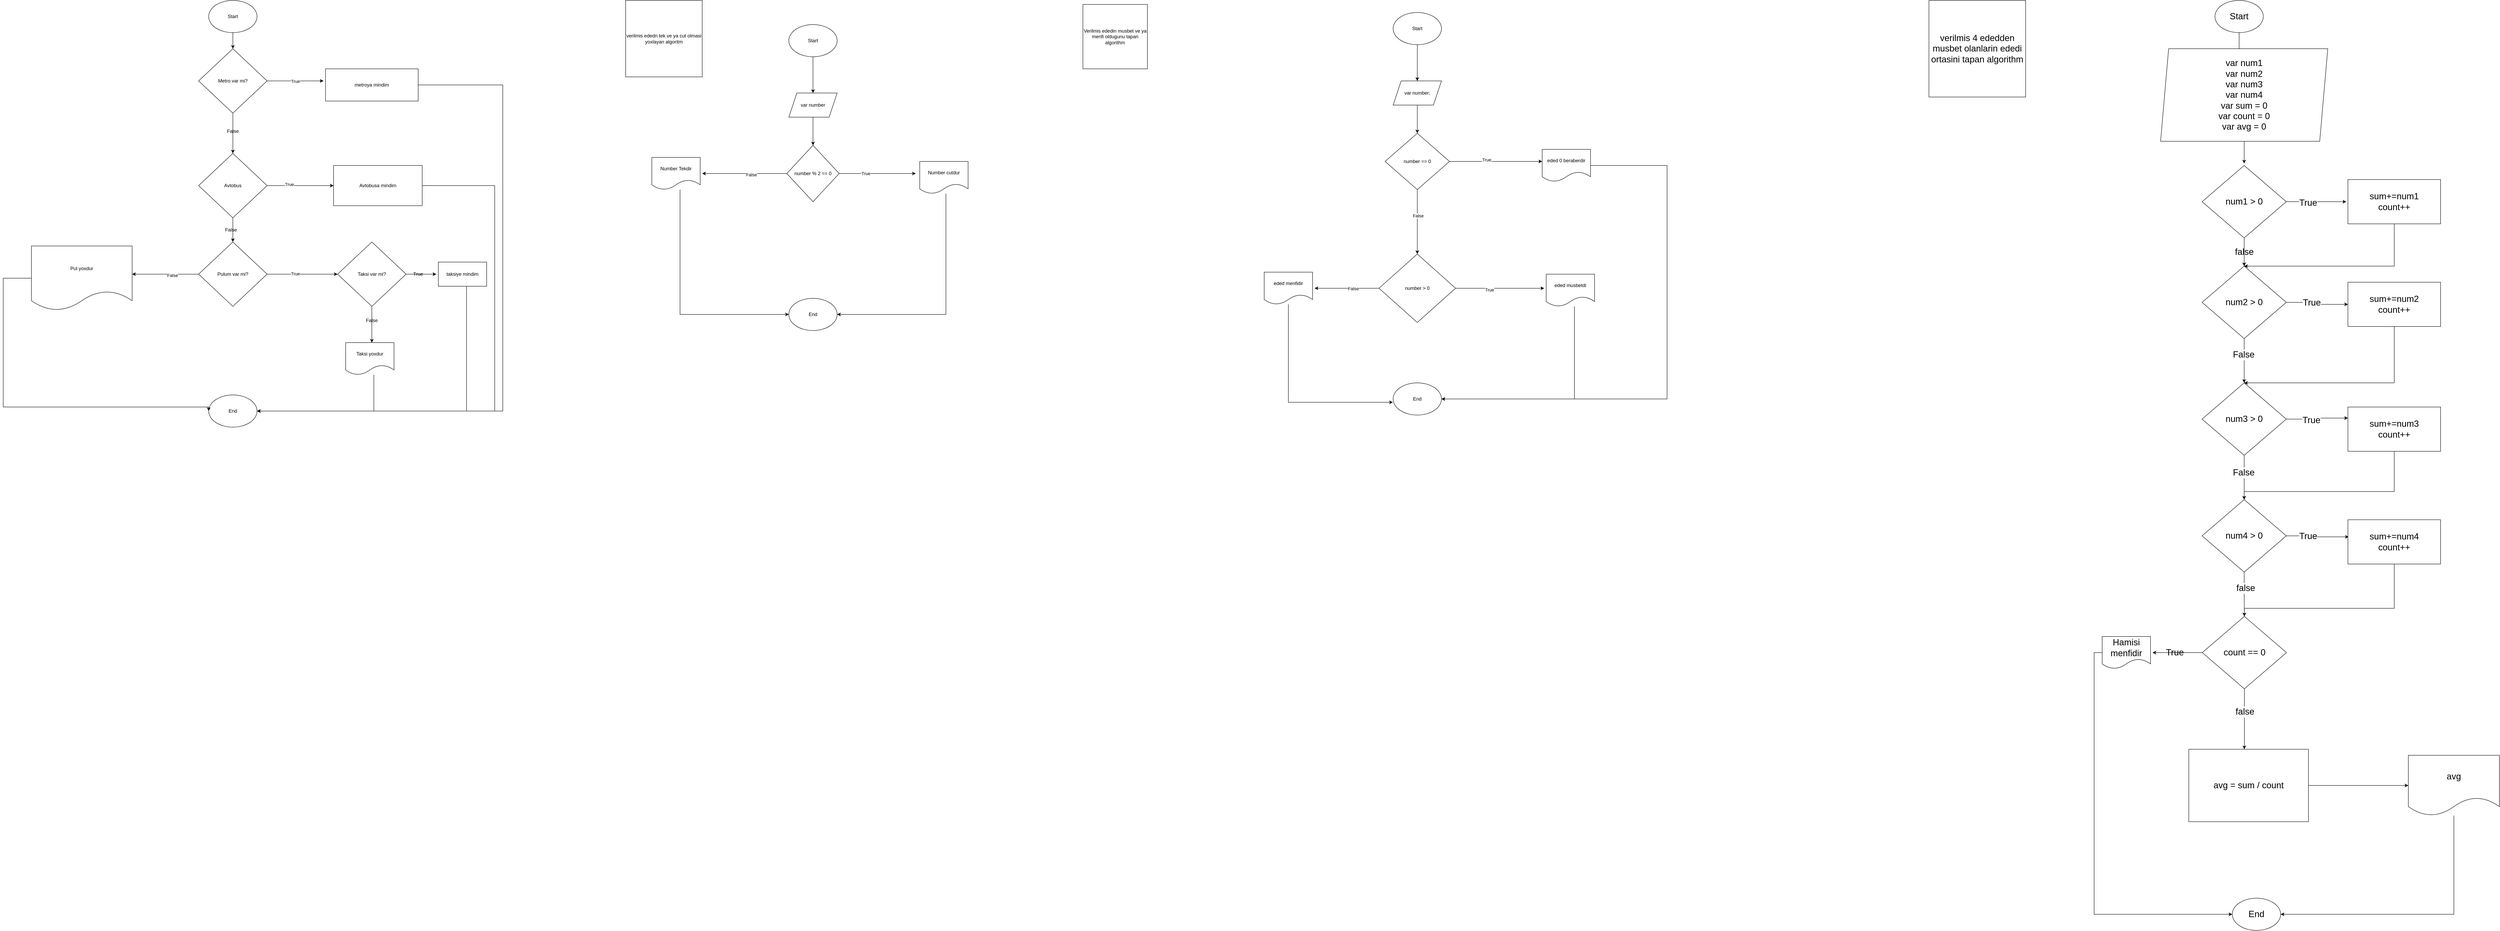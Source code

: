 <mxfile version="20.5.1" type="device"><diagram id="9F4gctPkzgVEYWN0ydad" name="Page-1"><mxGraphModel dx="6538" dy="3216" grid="1" gridSize="10" guides="1" tooltips="1" connect="1" arrows="1" fold="1" page="1" pageScale="1" pageWidth="850" pageHeight="1100" math="0" shadow="0"><root><mxCell id="0"/><mxCell id="1" parent="0"/><mxCell id="jpzBoIg780YxUy24d6GG-4" style="edgeStyle=orthogonalEdgeStyle;rounded=0;orthogonalLoop=1;jettySize=auto;html=1;entryX=0.5;entryY=0;entryDx=0;entryDy=0;" edge="1" parent="1" source="jpzBoIg780YxUy24d6GG-1" target="jpzBoIg780YxUy24d6GG-3"><mxGeometry relative="1" as="geometry"/></mxCell><mxCell id="jpzBoIg780YxUy24d6GG-1" value="Start" style="ellipse;whiteSpace=wrap;html=1;" vertex="1" parent="1"><mxGeometry x="240" y="40" width="120" height="80" as="geometry"/></mxCell><mxCell id="jpzBoIg780YxUy24d6GG-2" value="End" style="ellipse;whiteSpace=wrap;html=1;" vertex="1" parent="1"><mxGeometry x="240" y="1020" width="120" height="80" as="geometry"/></mxCell><mxCell id="jpzBoIg780YxUy24d6GG-6" value="True" style="edgeStyle=orthogonalEdgeStyle;rounded=0;orthogonalLoop=1;jettySize=auto;html=1;" edge="1" parent="1" source="jpzBoIg780YxUy24d6GG-3"><mxGeometry relative="1" as="geometry"><mxPoint x="525" y="240" as="targetPoint"/></mxGeometry></mxCell><mxCell id="jpzBoIg780YxUy24d6GG-9" style="edgeStyle=orthogonalEdgeStyle;rounded=0;orthogonalLoop=1;jettySize=auto;html=1;" edge="1" parent="1" source="jpzBoIg780YxUy24d6GG-3" target="jpzBoIg780YxUy24d6GG-8"><mxGeometry relative="1" as="geometry"><Array as="points"><mxPoint x="300" y="350"/><mxPoint x="300" y="350"/></Array></mxGeometry></mxCell><mxCell id="jpzBoIg780YxUy24d6GG-3" value="Metro var mi?" style="rhombus;whiteSpace=wrap;html=1;" vertex="1" parent="1"><mxGeometry x="215" y="160" width="170" height="160" as="geometry"/></mxCell><mxCell id="jpzBoIg780YxUy24d6GG-15" style="edgeStyle=orthogonalEdgeStyle;rounded=0;orthogonalLoop=1;jettySize=auto;html=1;entryX=1;entryY=0.5;entryDx=0;entryDy=0;" edge="1" parent="1" source="jpzBoIg780YxUy24d6GG-7" target="jpzBoIg780YxUy24d6GG-2"><mxGeometry relative="1" as="geometry"><Array as="points"><mxPoint x="970" y="250"/><mxPoint x="970" y="1060"/></Array></mxGeometry></mxCell><mxCell id="jpzBoIg780YxUy24d6GG-7" value="metroya mindim" style="rounded=0;whiteSpace=wrap;html=1;" vertex="1" parent="1"><mxGeometry x="530" y="210" width="230" height="80" as="geometry"/></mxCell><mxCell id="jpzBoIg780YxUy24d6GG-12" style="edgeStyle=orthogonalEdgeStyle;rounded=0;orthogonalLoop=1;jettySize=auto;html=1;" edge="1" parent="1" source="jpzBoIg780YxUy24d6GG-8"><mxGeometry relative="1" as="geometry"><mxPoint x="550" y="500" as="targetPoint"/></mxGeometry></mxCell><mxCell id="jpzBoIg780YxUy24d6GG-14" value="True" style="edgeLabel;html=1;align=center;verticalAlign=middle;resizable=0;points=[];" vertex="1" connectable="0" parent="jpzBoIg780YxUy24d6GG-12"><mxGeometry x="-0.333" y="3" relative="1" as="geometry"><mxPoint as="offset"/></mxGeometry></mxCell><mxCell id="jpzBoIg780YxUy24d6GG-18" style="edgeStyle=orthogonalEdgeStyle;rounded=0;orthogonalLoop=1;jettySize=auto;html=1;" edge="1" parent="1" source="jpzBoIg780YxUy24d6GG-8" target="jpzBoIg780YxUy24d6GG-17"><mxGeometry relative="1" as="geometry"/></mxCell><mxCell id="jpzBoIg780YxUy24d6GG-8" value="Avtobus" style="rhombus;whiteSpace=wrap;html=1;" vertex="1" parent="1"><mxGeometry x="215" y="420" width="170" height="160" as="geometry"/></mxCell><mxCell id="jpzBoIg780YxUy24d6GG-10" value="False" style="text;html=1;strokeColor=none;fillColor=none;align=center;verticalAlign=middle;whiteSpace=wrap;rounded=0;" vertex="1" parent="1"><mxGeometry x="270" y="350" width="60" height="30" as="geometry"/></mxCell><mxCell id="jpzBoIg780YxUy24d6GG-16" style="edgeStyle=orthogonalEdgeStyle;rounded=0;orthogonalLoop=1;jettySize=auto;html=1;entryX=1;entryY=0.5;entryDx=0;entryDy=0;" edge="1" parent="1" source="jpzBoIg780YxUy24d6GG-13" target="jpzBoIg780YxUy24d6GG-2"><mxGeometry relative="1" as="geometry"><Array as="points"><mxPoint x="950" y="500"/><mxPoint x="950" y="1060"/></Array></mxGeometry></mxCell><mxCell id="jpzBoIg780YxUy24d6GG-13" value="Avtobusa mindim" style="rounded=0;whiteSpace=wrap;html=1;" vertex="1" parent="1"><mxGeometry x="550" y="450" width="220" height="100" as="geometry"/></mxCell><mxCell id="jpzBoIg780YxUy24d6GG-20" style="edgeStyle=orthogonalEdgeStyle;rounded=0;orthogonalLoop=1;jettySize=auto;html=1;" edge="1" parent="1" source="jpzBoIg780YxUy24d6GG-17" target="jpzBoIg780YxUy24d6GG-19"><mxGeometry relative="1" as="geometry"/></mxCell><mxCell id="jpzBoIg780YxUy24d6GG-22" value="True" style="edgeLabel;html=1;align=center;verticalAlign=middle;resizable=0;points=[];" vertex="1" connectable="0" parent="jpzBoIg780YxUy24d6GG-20"><mxGeometry x="-0.2" y="1" relative="1" as="geometry"><mxPoint as="offset"/></mxGeometry></mxCell><mxCell id="jpzBoIg780YxUy24d6GG-24" style="edgeStyle=orthogonalEdgeStyle;rounded=0;orthogonalLoop=1;jettySize=auto;html=1;" edge="1" parent="1" source="jpzBoIg780YxUy24d6GG-17"><mxGeometry relative="1" as="geometry"><mxPoint x="50" y="720" as="targetPoint"/></mxGeometry></mxCell><mxCell id="jpzBoIg780YxUy24d6GG-25" value="False" style="edgeLabel;html=1;align=center;verticalAlign=middle;resizable=0;points=[];" vertex="1" connectable="0" parent="jpzBoIg780YxUy24d6GG-24"><mxGeometry x="-0.212" y="3" relative="1" as="geometry"><mxPoint as="offset"/></mxGeometry></mxCell><mxCell id="jpzBoIg780YxUy24d6GG-17" value="Pulum var mi?" style="rhombus;whiteSpace=wrap;html=1;" vertex="1" parent="1"><mxGeometry x="215" y="640" width="170" height="160" as="geometry"/></mxCell><mxCell id="jpzBoIg780YxUy24d6GG-29" style="edgeStyle=orthogonalEdgeStyle;rounded=0;orthogonalLoop=1;jettySize=auto;html=1;" edge="1" parent="1" source="jpzBoIg780YxUy24d6GG-19"><mxGeometry relative="1" as="geometry"><mxPoint x="805" y="720" as="targetPoint"/></mxGeometry></mxCell><mxCell id="jpzBoIg780YxUy24d6GG-34" style="edgeStyle=orthogonalEdgeStyle;rounded=0;orthogonalLoop=1;jettySize=auto;html=1;" edge="1" parent="1" source="jpzBoIg780YxUy24d6GG-19"><mxGeometry relative="1" as="geometry"><mxPoint x="645" y="890" as="targetPoint"/></mxGeometry></mxCell><mxCell id="jpzBoIg780YxUy24d6GG-19" value="Taksi var mi?" style="rhombus;whiteSpace=wrap;html=1;" vertex="1" parent="1"><mxGeometry x="560" y="640" width="170" height="160" as="geometry"/></mxCell><mxCell id="jpzBoIg780YxUy24d6GG-21" value="False" style="text;html=1;align=center;verticalAlign=middle;resizable=0;points=[];autosize=1;strokeColor=none;fillColor=none;" vertex="1" parent="1"><mxGeometry x="270" y="595" width="50" height="30" as="geometry"/></mxCell><mxCell id="jpzBoIg780YxUy24d6GG-27" style="edgeStyle=orthogonalEdgeStyle;rounded=0;orthogonalLoop=1;jettySize=auto;html=1;entryX=0;entryY=0.5;entryDx=0;entryDy=0;" edge="1" parent="1" source="jpzBoIg780YxUy24d6GG-26" target="jpzBoIg780YxUy24d6GG-2"><mxGeometry relative="1" as="geometry"><Array as="points"><mxPoint x="-270" y="730"/><mxPoint x="-270" y="1050"/><mxPoint x="240" y="1050"/></Array></mxGeometry></mxCell><mxCell id="jpzBoIg780YxUy24d6GG-26" value="Pul yoxdur" style="shape=document;whiteSpace=wrap;html=1;boundedLbl=1;" vertex="1" parent="1"><mxGeometry x="-200" y="650" width="250" height="160" as="geometry"/></mxCell><mxCell id="jpzBoIg780YxUy24d6GG-32" style="edgeStyle=orthogonalEdgeStyle;rounded=0;orthogonalLoop=1;jettySize=auto;html=1;entryX=1;entryY=0.5;entryDx=0;entryDy=0;" edge="1" parent="1" source="jpzBoIg780YxUy24d6GG-31" target="jpzBoIg780YxUy24d6GG-2"><mxGeometry relative="1" as="geometry"><Array as="points"><mxPoint x="880" y="1060"/></Array></mxGeometry></mxCell><mxCell id="jpzBoIg780YxUy24d6GG-31" value="taksiye mindim" style="rounded=0;whiteSpace=wrap;html=1;" vertex="1" parent="1"><mxGeometry x="810" y="690" width="120" height="60" as="geometry"/></mxCell><mxCell id="jpzBoIg780YxUy24d6GG-36" style="edgeStyle=orthogonalEdgeStyle;rounded=0;orthogonalLoop=1;jettySize=auto;html=1;entryX=1;entryY=0.5;entryDx=0;entryDy=0;" edge="1" parent="1" source="jpzBoIg780YxUy24d6GG-35" target="jpzBoIg780YxUy24d6GG-2"><mxGeometry relative="1" as="geometry"><Array as="points"><mxPoint x="650" y="1060"/></Array></mxGeometry></mxCell><mxCell id="jpzBoIg780YxUy24d6GG-35" value="Taksi yoxdur" style="shape=document;whiteSpace=wrap;html=1;boundedLbl=1;" vertex="1" parent="1"><mxGeometry x="580" y="890" width="120" height="80" as="geometry"/></mxCell><mxCell id="jpzBoIg780YxUy24d6GG-37" value="False" style="text;html=1;strokeColor=none;fillColor=none;align=center;verticalAlign=middle;whiteSpace=wrap;rounded=0;" vertex="1" parent="1"><mxGeometry x="615" y="820" width="60" height="30" as="geometry"/></mxCell><mxCell id="jpzBoIg780YxUy24d6GG-38" value="True" style="text;html=1;strokeColor=none;fillColor=none;align=center;verticalAlign=middle;whiteSpace=wrap;rounded=0;" vertex="1" parent="1"><mxGeometry x="730" y="705" width="60" height="30" as="geometry"/></mxCell><mxCell id="jpzBoIg780YxUy24d6GG-45" style="edgeStyle=orthogonalEdgeStyle;rounded=0;orthogonalLoop=1;jettySize=auto;html=1;entryX=0.5;entryY=0;entryDx=0;entryDy=0;" edge="1" parent="1" source="jpzBoIg780YxUy24d6GG-42" target="jpzBoIg780YxUy24d6GG-44"><mxGeometry relative="1" as="geometry"/></mxCell><mxCell id="jpzBoIg780YxUy24d6GG-42" value="Start" style="ellipse;whiteSpace=wrap;html=1;" vertex="1" parent="1"><mxGeometry x="1680" y="100" width="120" height="80" as="geometry"/></mxCell><mxCell id="jpzBoIg780YxUy24d6GG-43" value="End" style="ellipse;whiteSpace=wrap;html=1;" vertex="1" parent="1"><mxGeometry x="1680" y="780" width="120" height="80" as="geometry"/></mxCell><mxCell id="jpzBoIg780YxUy24d6GG-49" style="edgeStyle=orthogonalEdgeStyle;rounded=0;orthogonalLoop=1;jettySize=auto;html=1;" edge="1" parent="1" source="jpzBoIg780YxUy24d6GG-44"><mxGeometry relative="1" as="geometry"><mxPoint x="1740" y="400" as="targetPoint"/></mxGeometry></mxCell><mxCell id="jpzBoIg780YxUy24d6GG-44" value="var number" style="shape=parallelogram;perimeter=parallelogramPerimeter;whiteSpace=wrap;html=1;fixedSize=1;" vertex="1" parent="1"><mxGeometry x="1680" y="270" width="120" height="60" as="geometry"/></mxCell><mxCell id="jpzBoIg780YxUy24d6GG-52" style="edgeStyle=orthogonalEdgeStyle;rounded=0;orthogonalLoop=1;jettySize=auto;html=1;" edge="1" parent="1" source="jpzBoIg780YxUy24d6GG-50"><mxGeometry relative="1" as="geometry"><mxPoint x="1995" y="470" as="targetPoint"/></mxGeometry></mxCell><mxCell id="jpzBoIg780YxUy24d6GG-54" value="True" style="edgeLabel;html=1;align=center;verticalAlign=middle;resizable=0;points=[];" vertex="1" connectable="0" parent="jpzBoIg780YxUy24d6GG-52"><mxGeometry x="-0.306" relative="1" as="geometry"><mxPoint as="offset"/></mxGeometry></mxCell><mxCell id="jpzBoIg780YxUy24d6GG-56" style="edgeStyle=orthogonalEdgeStyle;rounded=0;orthogonalLoop=1;jettySize=auto;html=1;" edge="1" parent="1" source="jpzBoIg780YxUy24d6GG-50"><mxGeometry relative="1" as="geometry"><mxPoint x="1465" y="470" as="targetPoint"/></mxGeometry></mxCell><mxCell id="jpzBoIg780YxUy24d6GG-57" value="False" style="edgeLabel;html=1;align=center;verticalAlign=middle;resizable=0;points=[];" vertex="1" connectable="0" parent="jpzBoIg780YxUy24d6GG-56"><mxGeometry x="-0.159" y="3" relative="1" as="geometry"><mxPoint as="offset"/></mxGeometry></mxCell><mxCell id="jpzBoIg780YxUy24d6GG-50" value="number % 2 == 0" style="rhombus;whiteSpace=wrap;html=1;" vertex="1" parent="1"><mxGeometry x="1675" y="400" width="130" height="140" as="geometry"/></mxCell><mxCell id="jpzBoIg780YxUy24d6GG-60" style="edgeStyle=orthogonalEdgeStyle;rounded=0;orthogonalLoop=1;jettySize=auto;html=1;entryX=1;entryY=0.5;entryDx=0;entryDy=0;" edge="1" parent="1" source="jpzBoIg780YxUy24d6GG-53" target="jpzBoIg780YxUy24d6GG-43"><mxGeometry relative="1" as="geometry"><Array as="points"><mxPoint x="2070" y="820"/></Array></mxGeometry></mxCell><mxCell id="jpzBoIg780YxUy24d6GG-53" value="Number cutdur" style="shape=document;whiteSpace=wrap;html=1;boundedLbl=1;" vertex="1" parent="1"><mxGeometry x="2005" y="440" width="120" height="80" as="geometry"/></mxCell><mxCell id="jpzBoIg780YxUy24d6GG-59" style="edgeStyle=orthogonalEdgeStyle;rounded=0;orthogonalLoop=1;jettySize=auto;html=1;entryX=0;entryY=0.5;entryDx=0;entryDy=0;" edge="1" parent="1" source="jpzBoIg780YxUy24d6GG-58" target="jpzBoIg780YxUy24d6GG-43"><mxGeometry relative="1" as="geometry"><Array as="points"><mxPoint x="1410" y="820"/></Array></mxGeometry></mxCell><mxCell id="jpzBoIg780YxUy24d6GG-58" value="Number Tekdir" style="shape=document;whiteSpace=wrap;html=1;boundedLbl=1;" vertex="1" parent="1"><mxGeometry x="1340" y="430" width="120" height="80" as="geometry"/></mxCell><mxCell id="jpzBoIg780YxUy24d6GG-62" value="verilmis ededn tek ve ya cut olmasi yoxlayan algoritm" style="whiteSpace=wrap;html=1;aspect=fixed;" vertex="1" parent="1"><mxGeometry x="1275" y="40" width="190" height="190" as="geometry"/></mxCell><mxCell id="jpzBoIg780YxUy24d6GG-64" value="Verilmis ededin musbet ve ya menfi oldugunu tapan algorithm" style="whiteSpace=wrap;html=1;aspect=fixed;" vertex="1" parent="1"><mxGeometry x="2410" y="50" width="160" height="160" as="geometry"/></mxCell><mxCell id="jpzBoIg780YxUy24d6GG-67" style="edgeStyle=orthogonalEdgeStyle;rounded=0;orthogonalLoop=1;jettySize=auto;html=1;entryX=0.5;entryY=0;entryDx=0;entryDy=0;" edge="1" parent="1" source="jpzBoIg780YxUy24d6GG-65" target="jpzBoIg780YxUy24d6GG-66"><mxGeometry relative="1" as="geometry"/></mxCell><mxCell id="jpzBoIg780YxUy24d6GG-65" value="Start" style="ellipse;whiteSpace=wrap;html=1;" vertex="1" parent="1"><mxGeometry x="3180" y="70" width="120" height="80" as="geometry"/></mxCell><mxCell id="jpzBoIg780YxUy24d6GG-69" style="edgeStyle=orthogonalEdgeStyle;rounded=0;orthogonalLoop=1;jettySize=auto;html=1;" edge="1" parent="1" source="jpzBoIg780YxUy24d6GG-66"><mxGeometry relative="1" as="geometry"><mxPoint x="3240" y="370" as="targetPoint"/></mxGeometry></mxCell><mxCell id="jpzBoIg780YxUy24d6GG-66" value="var number;" style="shape=parallelogram;perimeter=parallelogramPerimeter;whiteSpace=wrap;html=1;fixedSize=1;" vertex="1" parent="1"><mxGeometry x="3180" y="240" width="120" height="60" as="geometry"/></mxCell><mxCell id="jpzBoIg780YxUy24d6GG-72" style="edgeStyle=orthogonalEdgeStyle;rounded=0;orthogonalLoop=1;jettySize=auto;html=1;" edge="1" parent="1" source="jpzBoIg780YxUy24d6GG-70"><mxGeometry relative="1" as="geometry"><mxPoint x="3550" y="440" as="targetPoint"/></mxGeometry></mxCell><mxCell id="jpzBoIg780YxUy24d6GG-74" value="True" style="edgeLabel;html=1;align=center;verticalAlign=middle;resizable=0;points=[];" vertex="1" connectable="0" parent="jpzBoIg780YxUy24d6GG-72"><mxGeometry x="-0.201" y="4" relative="1" as="geometry"><mxPoint as="offset"/></mxGeometry></mxCell><mxCell id="jpzBoIg780YxUy24d6GG-78" style="edgeStyle=orthogonalEdgeStyle;rounded=0;orthogonalLoop=1;jettySize=auto;html=1;" edge="1" parent="1" source="jpzBoIg780YxUy24d6GG-70"><mxGeometry relative="1" as="geometry"><mxPoint x="3240" y="670.0" as="targetPoint"/></mxGeometry></mxCell><mxCell id="jpzBoIg780YxUy24d6GG-79" value="False" style="edgeLabel;html=1;align=center;verticalAlign=middle;resizable=0;points=[];" vertex="1" connectable="0" parent="jpzBoIg780YxUy24d6GG-78"><mxGeometry x="-0.187" y="2" relative="1" as="geometry"><mxPoint as="offset"/></mxGeometry></mxCell><mxCell id="jpzBoIg780YxUy24d6GG-70" value="number == 0" style="rhombus;whiteSpace=wrap;html=1;" vertex="1" parent="1"><mxGeometry x="3160" y="370" width="160" height="140" as="geometry"/></mxCell><mxCell id="jpzBoIg780YxUy24d6GG-92" style="edgeStyle=orthogonalEdgeStyle;rounded=0;orthogonalLoop=1;jettySize=auto;html=1;entryX=1;entryY=0.5;entryDx=0;entryDy=0;" edge="1" parent="1" source="jpzBoIg780YxUy24d6GG-73" target="jpzBoIg780YxUy24d6GG-89"><mxGeometry relative="1" as="geometry"><Array as="points"><mxPoint x="3860" y="450"/><mxPoint x="3860" y="1030"/></Array></mxGeometry></mxCell><mxCell id="jpzBoIg780YxUy24d6GG-73" value="eded 0 beraberdir" style="shape=document;whiteSpace=wrap;html=1;boundedLbl=1;" vertex="1" parent="1"><mxGeometry x="3550" y="410" width="120" height="80" as="geometry"/></mxCell><mxCell id="jpzBoIg780YxUy24d6GG-82" style="edgeStyle=orthogonalEdgeStyle;rounded=0;orthogonalLoop=1;jettySize=auto;html=1;" edge="1" parent="1" source="jpzBoIg780YxUy24d6GG-80"><mxGeometry relative="1" as="geometry"><mxPoint x="3555" y="755.0" as="targetPoint"/></mxGeometry></mxCell><mxCell id="jpzBoIg780YxUy24d6GG-88" value="True" style="edgeLabel;html=1;align=center;verticalAlign=middle;resizable=0;points=[];" vertex="1" connectable="0" parent="jpzBoIg780YxUy24d6GG-82"><mxGeometry x="-0.243" y="-4" relative="1" as="geometry"><mxPoint as="offset"/></mxGeometry></mxCell><mxCell id="jpzBoIg780YxUy24d6GG-85" style="edgeStyle=orthogonalEdgeStyle;rounded=0;orthogonalLoop=1;jettySize=auto;html=1;" edge="1" parent="1" source="jpzBoIg780YxUy24d6GG-80"><mxGeometry relative="1" as="geometry"><mxPoint x="2985" y="755.0" as="targetPoint"/></mxGeometry></mxCell><mxCell id="jpzBoIg780YxUy24d6GG-87" value="False" style="edgeLabel;html=1;align=center;verticalAlign=middle;resizable=0;points=[];" vertex="1" connectable="0" parent="jpzBoIg780YxUy24d6GG-85"><mxGeometry x="-0.205" y="1" relative="1" as="geometry"><mxPoint as="offset"/></mxGeometry></mxCell><mxCell id="jpzBoIg780YxUy24d6GG-80" value="number &amp;gt; 0" style="rhombus;whiteSpace=wrap;html=1;" vertex="1" parent="1"><mxGeometry x="3145" y="670" width="190" height="170" as="geometry"/></mxCell><mxCell id="jpzBoIg780YxUy24d6GG-91" style="edgeStyle=orthogonalEdgeStyle;rounded=0;orthogonalLoop=1;jettySize=auto;html=1;entryX=1;entryY=0.5;entryDx=0;entryDy=0;" edge="1" parent="1" source="jpzBoIg780YxUy24d6GG-83" target="jpzBoIg780YxUy24d6GG-89"><mxGeometry relative="1" as="geometry"><Array as="points"><mxPoint x="3630" y="1030"/></Array></mxGeometry></mxCell><mxCell id="jpzBoIg780YxUy24d6GG-83" value="eded musbetdi" style="shape=document;whiteSpace=wrap;html=1;boundedLbl=1;" vertex="1" parent="1"><mxGeometry x="3560" y="720" width="120" height="80" as="geometry"/></mxCell><mxCell id="jpzBoIg780YxUy24d6GG-90" style="edgeStyle=orthogonalEdgeStyle;rounded=0;orthogonalLoop=1;jettySize=auto;html=1;entryX=-0.006;entryY=0.603;entryDx=0;entryDy=0;entryPerimeter=0;" edge="1" parent="1" source="jpzBoIg780YxUy24d6GG-86" target="jpzBoIg780YxUy24d6GG-89"><mxGeometry relative="1" as="geometry"><Array as="points"><mxPoint x="2920" y="1038"/></Array></mxGeometry></mxCell><mxCell id="jpzBoIg780YxUy24d6GG-86" value="eded menfidir" style="shape=document;whiteSpace=wrap;html=1;boundedLbl=1;" vertex="1" parent="1"><mxGeometry x="2860" y="715" width="120" height="80" as="geometry"/></mxCell><mxCell id="jpzBoIg780YxUy24d6GG-89" value="End" style="ellipse;whiteSpace=wrap;html=1;" vertex="1" parent="1"><mxGeometry x="3180" y="990" width="120" height="80" as="geometry"/></mxCell><mxCell id="jpzBoIg780YxUy24d6GG-93" value="&lt;font style=&quot;font-size: 22px;&quot;&gt;verilmis 4 ededden musbet olanlarin ededi ortasini tapan algorithm&lt;/font&gt;" style="whiteSpace=wrap;html=1;aspect=fixed;" vertex="1" parent="1"><mxGeometry x="4510" y="40" width="240" height="240" as="geometry"/></mxCell><mxCell id="jpzBoIg780YxUy24d6GG-96" style="edgeStyle=orthogonalEdgeStyle;rounded=0;orthogonalLoop=1;jettySize=auto;html=1;entryX=0.5;entryY=0;entryDx=0;entryDy=0;fontSize=22;" edge="1" parent="1" source="jpzBoIg780YxUy24d6GG-94"><mxGeometry relative="1" as="geometry"><mxPoint x="5280" y="210" as="targetPoint"/></mxGeometry></mxCell><mxCell id="jpzBoIg780YxUy24d6GG-94" value="Start" style="ellipse;whiteSpace=wrap;html=1;fontSize=22;" vertex="1" parent="1"><mxGeometry x="5220" y="40" width="120" height="80" as="geometry"/></mxCell><mxCell id="jpzBoIg780YxUy24d6GG-99" style="edgeStyle=orthogonalEdgeStyle;rounded=0;orthogonalLoop=1;jettySize=auto;html=1;fontSize=22;" edge="1" parent="1" source="jpzBoIg780YxUy24d6GG-97"><mxGeometry relative="1" as="geometry"><mxPoint x="5292.5" y="445" as="targetPoint"/></mxGeometry></mxCell><mxCell id="jpzBoIg780YxUy24d6GG-97" value="var num1&lt;br&gt;var num2&lt;br&gt;var num3&lt;br&gt;var num4&lt;br&gt;var sum = 0&lt;br&gt;var count = 0&lt;br&gt;var avg = 0" style="shape=parallelogram;perimeter=parallelogramPerimeter;whiteSpace=wrap;html=1;fixedSize=1;fontSize=22;" vertex="1" parent="1"><mxGeometry x="5085" y="160" width="415" height="230" as="geometry"/></mxCell><mxCell id="jpzBoIg780YxUy24d6GG-102" style="edgeStyle=orthogonalEdgeStyle;rounded=0;orthogonalLoop=1;jettySize=auto;html=1;fontSize=22;" edge="1" parent="1" source="jpzBoIg780YxUy24d6GG-100"><mxGeometry relative="1" as="geometry"><mxPoint x="5546.0" y="540" as="targetPoint"/></mxGeometry></mxCell><mxCell id="jpzBoIg780YxUy24d6GG-104" value="True" style="edgeLabel;html=1;align=center;verticalAlign=middle;resizable=0;points=[];fontSize=22;" vertex="1" connectable="0" parent="jpzBoIg780YxUy24d6GG-102"><mxGeometry x="-0.279" y="-2" relative="1" as="geometry"><mxPoint y="1" as="offset"/></mxGeometry></mxCell><mxCell id="jpzBoIg780YxUy24d6GG-106" style="edgeStyle=orthogonalEdgeStyle;rounded=0;orthogonalLoop=1;jettySize=auto;html=1;fontSize=22;" edge="1" parent="1" source="jpzBoIg780YxUy24d6GG-100" target="jpzBoIg780YxUy24d6GG-105"><mxGeometry relative="1" as="geometry"/></mxCell><mxCell id="jpzBoIg780YxUy24d6GG-100" value="num1 &amp;gt; 0" style="rhombus;whiteSpace=wrap;html=1;fontSize=22;" vertex="1" parent="1"><mxGeometry x="5188" y="450" width="209" height="180" as="geometry"/></mxCell><mxCell id="jpzBoIg780YxUy24d6GG-108" style="edgeStyle=orthogonalEdgeStyle;rounded=0;orthogonalLoop=1;jettySize=auto;html=1;entryX=0.5;entryY=0;entryDx=0;entryDy=0;fontSize=22;" edge="1" parent="1" source="jpzBoIg780YxUy24d6GG-103" target="jpzBoIg780YxUy24d6GG-105"><mxGeometry relative="1" as="geometry"><Array as="points"><mxPoint x="5665" y="700"/></Array></mxGeometry></mxCell><mxCell id="jpzBoIg780YxUy24d6GG-103" value="sum+=num1&lt;br&gt;count++" style="rounded=0;whiteSpace=wrap;html=1;fontSize=22;" vertex="1" parent="1"><mxGeometry x="5550" y="485" width="230" height="110" as="geometry"/></mxCell><mxCell id="jpzBoIg780YxUy24d6GG-113" style="edgeStyle=orthogonalEdgeStyle;rounded=0;orthogonalLoop=1;jettySize=auto;html=1;fontSize=22;entryX=0;entryY=0.5;entryDx=0;entryDy=0;" edge="1" parent="1" source="jpzBoIg780YxUy24d6GG-105" target="jpzBoIg780YxUy24d6GG-111"><mxGeometry relative="1" as="geometry"><mxPoint x="5436.0" y="790" as="targetPoint"/></mxGeometry></mxCell><mxCell id="jpzBoIg780YxUy24d6GG-114" value="True" style="edgeLabel;html=1;align=center;verticalAlign=middle;resizable=0;points=[];fontSize=22;" vertex="1" connectable="0" parent="jpzBoIg780YxUy24d6GG-113"><mxGeometry x="-0.209" y="-1" relative="1" as="geometry"><mxPoint as="offset"/></mxGeometry></mxCell><mxCell id="jpzBoIg780YxUy24d6GG-116" style="edgeStyle=orthogonalEdgeStyle;rounded=0;orthogonalLoop=1;jettySize=auto;html=1;fontSize=22;" edge="1" parent="1" source="jpzBoIg780YxUy24d6GG-105" target="jpzBoIg780YxUy24d6GG-115"><mxGeometry relative="1" as="geometry"/></mxCell><mxCell id="jpzBoIg780YxUy24d6GG-118" value="False" style="edgeLabel;html=1;align=center;verticalAlign=middle;resizable=0;points=[];fontSize=22;" vertex="1" connectable="0" parent="jpzBoIg780YxUy24d6GG-116"><mxGeometry x="-0.273" y="-2" relative="1" as="geometry"><mxPoint as="offset"/></mxGeometry></mxCell><mxCell id="jpzBoIg780YxUy24d6GG-105" value="num2 &amp;gt; 0" style="rhombus;whiteSpace=wrap;html=1;fontSize=22;" vertex="1" parent="1"><mxGeometry x="5188" y="700" width="209" height="180" as="geometry"/></mxCell><mxCell id="jpzBoIg780YxUy24d6GG-107" value="false" style="text;html=1;strokeColor=none;fillColor=none;align=center;verticalAlign=middle;whiteSpace=wrap;rounded=0;fontSize=22;" vertex="1" parent="1"><mxGeometry x="5263" y="650" width="60" height="30" as="geometry"/></mxCell><mxCell id="jpzBoIg780YxUy24d6GG-117" style="edgeStyle=orthogonalEdgeStyle;rounded=0;orthogonalLoop=1;jettySize=auto;html=1;exitX=0.5;exitY=1;exitDx=0;exitDy=0;entryX=0.5;entryY=0;entryDx=0;entryDy=0;fontSize=22;" edge="1" parent="1" source="jpzBoIg780YxUy24d6GG-111" target="jpzBoIg780YxUy24d6GG-115"><mxGeometry relative="1" as="geometry"><Array as="points"><mxPoint x="5665" y="990"/></Array></mxGeometry></mxCell><mxCell id="jpzBoIg780YxUy24d6GG-111" value="sum+=num2&lt;br&gt;count++" style="rounded=0;whiteSpace=wrap;html=1;fontSize=22;" vertex="1" parent="1"><mxGeometry x="5550" y="740" width="230" height="110" as="geometry"/></mxCell><mxCell id="jpzBoIg780YxUy24d6GG-120" style="edgeStyle=orthogonalEdgeStyle;rounded=0;orthogonalLoop=1;jettySize=auto;html=1;exitX=1;exitY=0.5;exitDx=0;exitDy=0;entryX=0;entryY=0.25;entryDx=0;entryDy=0;fontSize=22;" edge="1" parent="1" source="jpzBoIg780YxUy24d6GG-115" target="jpzBoIg780YxUy24d6GG-119"><mxGeometry relative="1" as="geometry"/></mxCell><mxCell id="jpzBoIg780YxUy24d6GG-121" value="True" style="edgeLabel;html=1;align=center;verticalAlign=middle;resizable=0;points=[];fontSize=22;" vertex="1" connectable="0" parent="jpzBoIg780YxUy24d6GG-120"><mxGeometry x="-0.212" y="-2" relative="1" as="geometry"><mxPoint y="1" as="offset"/></mxGeometry></mxCell><mxCell id="jpzBoIg780YxUy24d6GG-123" style="edgeStyle=orthogonalEdgeStyle;rounded=0;orthogonalLoop=1;jettySize=auto;html=1;fontSize=22;" edge="1" parent="1" source="jpzBoIg780YxUy24d6GG-115" target="jpzBoIg780YxUy24d6GG-122"><mxGeometry relative="1" as="geometry"/></mxCell><mxCell id="jpzBoIg780YxUy24d6GG-124" value="False" style="edgeLabel;html=1;align=center;verticalAlign=middle;resizable=0;points=[];fontSize=22;" vertex="1" connectable="0" parent="jpzBoIg780YxUy24d6GG-123"><mxGeometry x="-0.227" y="-2" relative="1" as="geometry"><mxPoint as="offset"/></mxGeometry></mxCell><mxCell id="jpzBoIg780YxUy24d6GG-115" value="num3 &amp;gt; 0" style="rhombus;whiteSpace=wrap;html=1;fontSize=22;" vertex="1" parent="1"><mxGeometry x="5188" y="990" width="209" height="180" as="geometry"/></mxCell><mxCell id="jpzBoIg780YxUy24d6GG-125" style="edgeStyle=orthogonalEdgeStyle;rounded=0;orthogonalLoop=1;jettySize=auto;html=1;exitX=0.5;exitY=1;exitDx=0;exitDy=0;entryX=0.5;entryY=0;entryDx=0;entryDy=0;fontSize=22;" edge="1" parent="1" source="jpzBoIg780YxUy24d6GG-119" target="jpzBoIg780YxUy24d6GG-122"><mxGeometry relative="1" as="geometry"><Array as="points"><mxPoint x="5665" y="1260"/><mxPoint x="5292" y="1260"/></Array></mxGeometry></mxCell><mxCell id="jpzBoIg780YxUy24d6GG-119" value="sum+=num3&lt;br&gt;count++" style="rounded=0;whiteSpace=wrap;html=1;fontSize=22;" vertex="1" parent="1"><mxGeometry x="5550" y="1050" width="230" height="110" as="geometry"/></mxCell><mxCell id="jpzBoIg780YxUy24d6GG-129" style="edgeStyle=orthogonalEdgeStyle;rounded=0;orthogonalLoop=1;jettySize=auto;html=1;exitX=1;exitY=0.5;exitDx=0;exitDy=0;entryX=0.009;entryY=0.386;entryDx=0;entryDy=0;entryPerimeter=0;fontSize=22;" edge="1" parent="1" source="jpzBoIg780YxUy24d6GG-122" target="jpzBoIg780YxUy24d6GG-126"><mxGeometry relative="1" as="geometry"/></mxCell><mxCell id="jpzBoIg780YxUy24d6GG-130" value="True" style="edgeLabel;html=1;align=center;verticalAlign=middle;resizable=0;points=[];fontSize=22;" vertex="1" connectable="0" parent="jpzBoIg780YxUy24d6GG-129"><mxGeometry x="-0.318" y="-1" relative="1" as="geometry"><mxPoint as="offset"/></mxGeometry></mxCell><mxCell id="jpzBoIg780YxUy24d6GG-135" style="edgeStyle=orthogonalEdgeStyle;rounded=0;orthogonalLoop=1;jettySize=auto;html=1;fontSize=22;" edge="1" parent="1" source="jpzBoIg780YxUy24d6GG-122" target="jpzBoIg780YxUy24d6GG-134"><mxGeometry relative="1" as="geometry"/></mxCell><mxCell id="jpzBoIg780YxUy24d6GG-136" value="false" style="edgeLabel;html=1;align=center;verticalAlign=middle;resizable=0;points=[];fontSize=22;" vertex="1" connectable="0" parent="jpzBoIg780YxUy24d6GG-135"><mxGeometry x="-0.276" y="3" relative="1" as="geometry"><mxPoint as="offset"/></mxGeometry></mxCell><mxCell id="jpzBoIg780YxUy24d6GG-122" value="num4 &amp;gt; 0" style="rhombus;whiteSpace=wrap;html=1;fontSize=22;" vertex="1" parent="1"><mxGeometry x="5188" y="1280" width="209" height="180" as="geometry"/></mxCell><mxCell id="jpzBoIg780YxUy24d6GG-138" style="edgeStyle=orthogonalEdgeStyle;rounded=0;orthogonalLoop=1;jettySize=auto;html=1;exitX=0.5;exitY=1;exitDx=0;exitDy=0;entryX=0.5;entryY=0;entryDx=0;entryDy=0;fontSize=22;" edge="1" parent="1" source="jpzBoIg780YxUy24d6GG-126" target="jpzBoIg780YxUy24d6GG-134"><mxGeometry relative="1" as="geometry"><Array as="points"><mxPoint x="5665" y="1550"/><mxPoint x="5293" y="1550"/></Array></mxGeometry></mxCell><mxCell id="jpzBoIg780YxUy24d6GG-126" value="sum+=num4&lt;br&gt;count++" style="rounded=0;whiteSpace=wrap;html=1;fontSize=22;" vertex="1" parent="1"><mxGeometry x="5550" y="1330" width="230" height="110" as="geometry"/></mxCell><mxCell id="jpzBoIg780YxUy24d6GG-140" style="edgeStyle=orthogonalEdgeStyle;rounded=0;orthogonalLoop=1;jettySize=auto;html=1;fontSize=22;" edge="1" parent="1" source="jpzBoIg780YxUy24d6GG-134"><mxGeometry relative="1" as="geometry"><mxPoint x="5065" y="1660" as="targetPoint"/></mxGeometry></mxCell><mxCell id="jpzBoIg780YxUy24d6GG-146" style="edgeStyle=orthogonalEdgeStyle;rounded=0;orthogonalLoop=1;jettySize=auto;html=1;exitX=0.5;exitY=1;exitDx=0;exitDy=0;fontSize=22;" edge="1" parent="1" source="jpzBoIg780YxUy24d6GG-134"><mxGeometry relative="1" as="geometry"><mxPoint x="5293" y="1900" as="targetPoint"/></mxGeometry></mxCell><mxCell id="jpzBoIg780YxUy24d6GG-147" value="false" style="edgeLabel;html=1;align=center;verticalAlign=middle;resizable=0;points=[];fontSize=22;" vertex="1" connectable="0" parent="jpzBoIg780YxUy24d6GG-146"><mxGeometry x="-0.25" y="1" relative="1" as="geometry"><mxPoint as="offset"/></mxGeometry></mxCell><mxCell id="jpzBoIg780YxUy24d6GG-134" value="count == 0" style="rhombus;whiteSpace=wrap;html=1;fontSize=22;" vertex="1" parent="1"><mxGeometry x="5188.5" y="1570" width="209" height="180" as="geometry"/></mxCell><mxCell id="jpzBoIg780YxUy24d6GG-155" style="edgeStyle=orthogonalEdgeStyle;rounded=0;orthogonalLoop=1;jettySize=auto;html=1;exitX=0;exitY=0.5;exitDx=0;exitDy=0;entryX=0;entryY=0.5;entryDx=0;entryDy=0;fontSize=22;" edge="1" parent="1" source="jpzBoIg780YxUy24d6GG-141" target="jpzBoIg780YxUy24d6GG-153"><mxGeometry relative="1" as="geometry"/></mxCell><mxCell id="jpzBoIg780YxUy24d6GG-141" value="Hamisi menfidir" style="shape=document;whiteSpace=wrap;html=1;boundedLbl=1;fontSize=22;" vertex="1" parent="1"><mxGeometry x="4940" y="1620" width="120" height="80" as="geometry"/></mxCell><mxCell id="jpzBoIg780YxUy24d6GG-142" value="True" style="text;html=1;align=center;verticalAlign=middle;resizable=0;points=[];autosize=1;strokeColor=none;fillColor=none;fontSize=22;" vertex="1" parent="1"><mxGeometry x="5085" y="1640" width="70" height="40" as="geometry"/></mxCell><mxCell id="jpzBoIg780YxUy24d6GG-152" style="edgeStyle=orthogonalEdgeStyle;rounded=0;orthogonalLoop=1;jettySize=auto;html=1;exitX=1;exitY=0.5;exitDx=0;exitDy=0;entryX=0;entryY=0.5;entryDx=0;entryDy=0;fontSize=22;" edge="1" parent="1" source="jpzBoIg780YxUy24d6GG-148" target="jpzBoIg780YxUy24d6GG-151"><mxGeometry relative="1" as="geometry"/></mxCell><mxCell id="jpzBoIg780YxUy24d6GG-148" value="avg = sum / count" style="rounded=0;whiteSpace=wrap;html=1;fontSize=22;" vertex="1" parent="1"><mxGeometry x="5155" y="1900" width="297" height="180" as="geometry"/></mxCell><mxCell id="jpzBoIg780YxUy24d6GG-154" style="edgeStyle=orthogonalEdgeStyle;rounded=0;orthogonalLoop=1;jettySize=auto;html=1;entryX=1;entryY=0.5;entryDx=0;entryDy=0;fontSize=22;" edge="1" parent="1" source="jpzBoIg780YxUy24d6GG-151" target="jpzBoIg780YxUy24d6GG-153"><mxGeometry relative="1" as="geometry"><Array as="points"><mxPoint x="5813" y="2310"/></Array></mxGeometry></mxCell><mxCell id="jpzBoIg780YxUy24d6GG-151" value="avg" style="shape=document;whiteSpace=wrap;html=1;boundedLbl=1;fontSize=22;" vertex="1" parent="1"><mxGeometry x="5700" y="1915" width="226" height="150" as="geometry"/></mxCell><mxCell id="jpzBoIg780YxUy24d6GG-153" value="End" style="ellipse;whiteSpace=wrap;html=1;fontSize=22;" vertex="1" parent="1"><mxGeometry x="5263" y="2270" width="120" height="80" as="geometry"/></mxCell></root></mxGraphModel></diagram></mxfile>